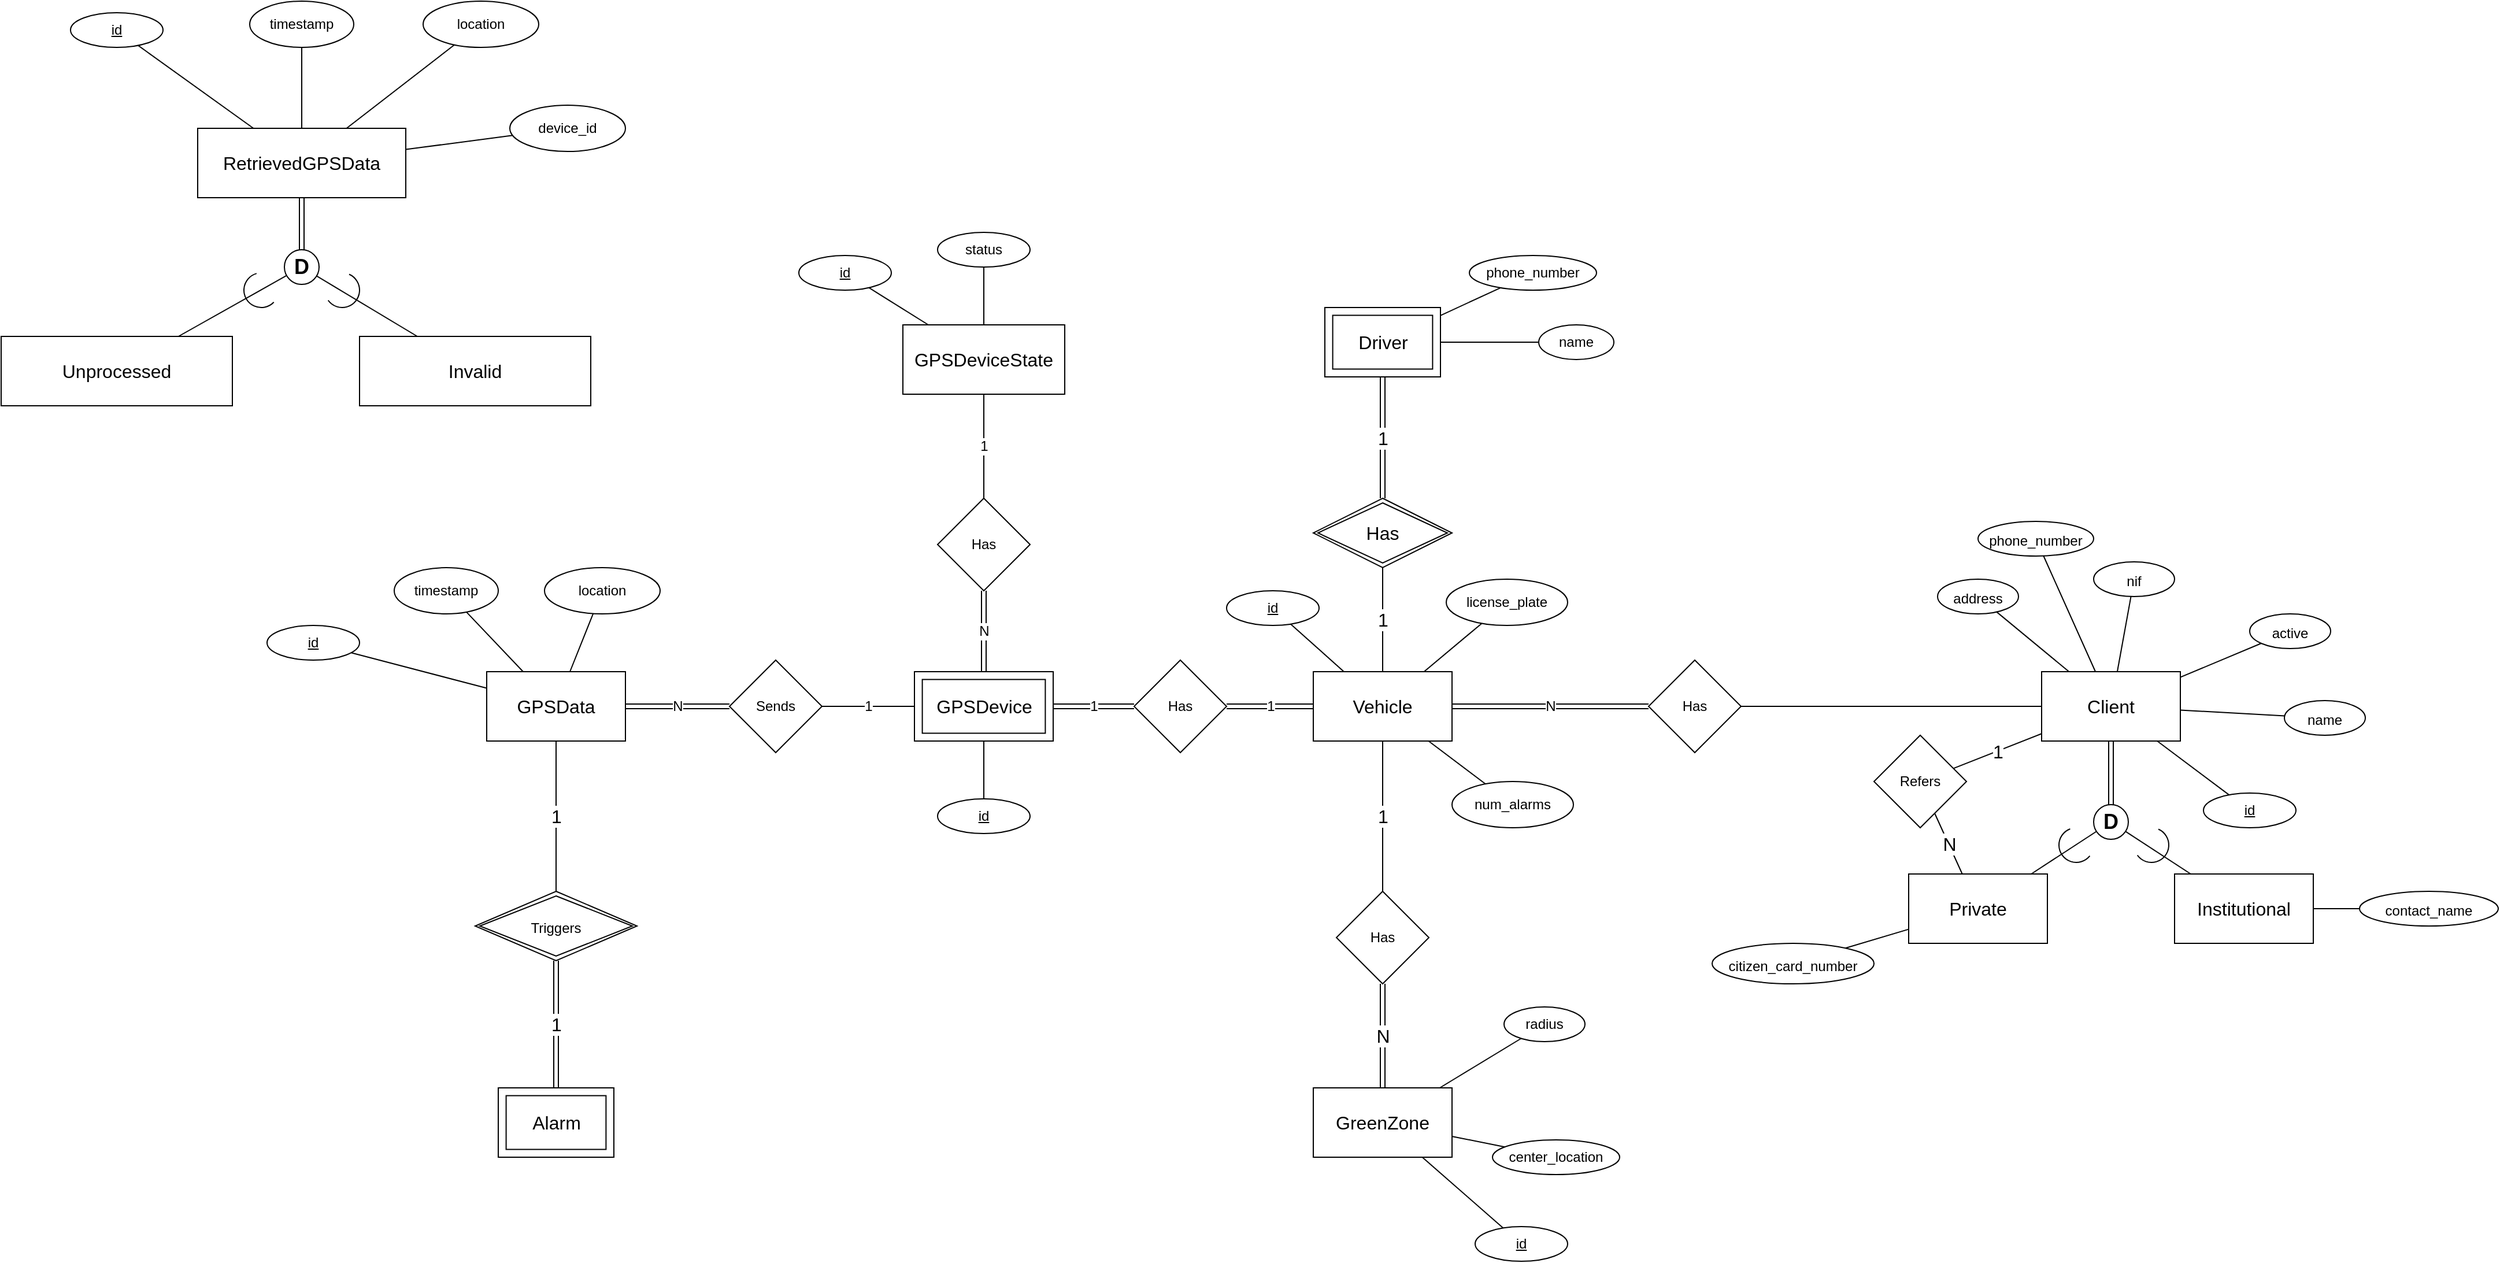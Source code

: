 <mxfile version="16.5.1" type="device"><diagram id="R2lEEEUBdFMjLlhIrx00" name="Page-1"><mxGraphModel dx="3174" dy="2265" grid="1" gridSize="10" guides="1" tooltips="1" connect="1" arrows="1" fold="1" page="1" pageScale="1" pageWidth="850" pageHeight="1100" math="0" shadow="0" extFonts="Permanent Marker^https://fonts.googleapis.com/css?family=Permanent+Marker"><root><mxCell id="0"/><mxCell id="1" parent="0"/><mxCell id="BMLWJn50_ecA1z8dzPmT-11" style="edgeStyle=none;shape=link;rounded=0;orthogonalLoop=1;jettySize=auto;html=1;fontSize=18;endArrow=none;endFill=0;" parent="1" target="BMLWJn50_ecA1z8dzPmT-5" edge="1" source="vpf754uIMIgk-DJF2axN-2"><mxGeometry relative="1" as="geometry"><mxPoint x="1055" y="95" as="sourcePoint"/></mxGeometry></mxCell><mxCell id="BMLWJn50_ecA1z8dzPmT-159" style="edgeStyle=none;rounded=0;orthogonalLoop=1;jettySize=auto;html=1;labelBackgroundColor=default;fontFamily=Helvetica;fontSize=16;fontColor=default;startArrow=none;startFill=0;endArrow=none;endFill=0;strokeColor=default;" parent="1" source="vpf754uIMIgk-DJF2axN-2" target="BMLWJn50_ecA1z8dzPmT-158" edge="1"><mxGeometry relative="1" as="geometry"/></mxCell><mxCell id="vpf754uIMIgk-DJF2axN-2" value="&lt;span style=&quot;font-size: 16px&quot;&gt;Client&lt;/span&gt;" style="rounded=0;whiteSpace=wrap;html=1;" parent="1" vertex="1"><mxGeometry x="995" y="40" width="120" height="60" as="geometry"/></mxCell><mxCell id="BMLWJn50_ecA1z8dzPmT-1" value="&lt;font style=&quot;font-size: 16px&quot;&gt;Institutional&lt;/font&gt;" style="rounded=0;whiteSpace=wrap;html=1;" parent="1" vertex="1"><mxGeometry x="1110" y="215" width="120" height="60" as="geometry"/></mxCell><mxCell id="BMLWJn50_ecA1z8dzPmT-2" value="&lt;font style=&quot;font-size: 16px&quot;&gt;Private&lt;/font&gt;" style="rounded=0;whiteSpace=wrap;html=1;" parent="1" vertex="1"><mxGeometry x="880" y="215" width="120" height="60" as="geometry"/></mxCell><mxCell id="BMLWJn50_ecA1z8dzPmT-7" style="rounded=0;orthogonalLoop=1;jettySize=auto;html=1;endArrow=none;endFill=0;" parent="1" source="BMLWJn50_ecA1z8dzPmT-5" target="BMLWJn50_ecA1z8dzPmT-1" edge="1"><mxGeometry relative="1" as="geometry"/></mxCell><mxCell id="BMLWJn50_ecA1z8dzPmT-8" style="edgeStyle=none;rounded=0;orthogonalLoop=1;jettySize=auto;html=1;fontSize=18;endArrow=none;endFill=0;" parent="1" target="BMLWJn50_ecA1z8dzPmT-2" edge="1"><mxGeometry relative="1" as="geometry"><mxPoint x="1055" y="170" as="sourcePoint"/></mxGeometry></mxCell><mxCell id="BMLWJn50_ecA1z8dzPmT-5" value="&lt;font style=&quot;font-size: 18px&quot;&gt;&lt;b&gt;D&lt;/b&gt;&lt;/font&gt;" style="ellipse;whiteSpace=wrap;html=1;" parent="1" vertex="1"><mxGeometry x="1040" y="155" width="30" height="30" as="geometry"/></mxCell><mxCell id="BMLWJn50_ecA1z8dzPmT-18" style="edgeStyle=none;rounded=0;orthogonalLoop=1;jettySize=auto;html=1;fontSize=18;endArrow=none;endFill=0;" parent="1" source="BMLWJn50_ecA1z8dzPmT-12" target="vpf754uIMIgk-DJF2axN-2" edge="1"><mxGeometry relative="1" as="geometry"/></mxCell><mxCell id="BMLWJn50_ecA1z8dzPmT-12" value="&lt;font style=&quot;font-size: 12px&quot;&gt;nif&lt;/font&gt;" style="ellipse;whiteSpace=wrap;html=1;fontSize=18;" parent="1" vertex="1"><mxGeometry x="1040" y="-55" width="70" height="30" as="geometry"/></mxCell><mxCell id="BMLWJn50_ecA1z8dzPmT-20" style="edgeStyle=none;rounded=0;orthogonalLoop=1;jettySize=auto;html=1;fontSize=18;endArrow=none;endFill=0;" parent="1" source="BMLWJn50_ecA1z8dzPmT-13" target="vpf754uIMIgk-DJF2axN-2" edge="1"><mxGeometry relative="1" as="geometry"/></mxCell><mxCell id="BMLWJn50_ecA1z8dzPmT-13" value="&lt;font style=&quot;font-size: 12px&quot;&gt;name&lt;/font&gt;" style="ellipse;whiteSpace=wrap;html=1;fontSize=18;" parent="1" vertex="1"><mxGeometry x="1205" y="65" width="70" height="30" as="geometry"/></mxCell><mxCell id="BMLWJn50_ecA1z8dzPmT-19" style="edgeStyle=none;rounded=0;orthogonalLoop=1;jettySize=auto;html=1;fontSize=18;endArrow=none;endFill=0;" parent="1" source="BMLWJn50_ecA1z8dzPmT-14" target="vpf754uIMIgk-DJF2axN-2" edge="1"><mxGeometry relative="1" as="geometry"/></mxCell><mxCell id="BMLWJn50_ecA1z8dzPmT-14" value="&lt;font style=&quot;font-size: 12px&quot;&gt;address&lt;/font&gt;" style="ellipse;whiteSpace=wrap;html=1;fontSize=18;" parent="1" vertex="1"><mxGeometry x="905" y="-40" width="70" height="30" as="geometry"/></mxCell><mxCell id="BMLWJn50_ecA1z8dzPmT-17" style="edgeStyle=none;rounded=0;orthogonalLoop=1;jettySize=auto;html=1;fontSize=18;endArrow=none;endFill=0;" parent="1" source="BMLWJn50_ecA1z8dzPmT-15" target="vpf754uIMIgk-DJF2axN-2" edge="1"><mxGeometry relative="1" as="geometry"/></mxCell><mxCell id="BMLWJn50_ecA1z8dzPmT-15" value="&lt;font style=&quot;font-size: 12px&quot;&gt;phone_number&lt;/font&gt;" style="ellipse;whiteSpace=wrap;html=1;fontSize=18;" parent="1" vertex="1"><mxGeometry x="940" y="-90" width="100" height="30" as="geometry"/></mxCell><mxCell id="BMLWJn50_ecA1z8dzPmT-23" style="edgeStyle=none;rounded=0;orthogonalLoop=1;jettySize=auto;html=1;fontSize=18;endArrow=none;endFill=0;" parent="1" source="BMLWJn50_ecA1z8dzPmT-22" target="BMLWJn50_ecA1z8dzPmT-1" edge="1"><mxGeometry relative="1" as="geometry"><mxPoint x="1200" y="395" as="sourcePoint"/></mxGeometry></mxCell><mxCell id="BMLWJn50_ecA1z8dzPmT-22" value="&lt;font style=&quot;font-size: 12px&quot;&gt;contact_name&lt;/font&gt;" style="ellipse;whiteSpace=wrap;html=1;fontSize=18;" parent="1" vertex="1"><mxGeometry x="1270" y="230" width="120" height="30" as="geometry"/></mxCell><mxCell id="BMLWJn50_ecA1z8dzPmT-25" style="edgeStyle=none;rounded=0;orthogonalLoop=1;jettySize=auto;html=1;fontSize=12;endArrow=none;endFill=0;" parent="1" source="BMLWJn50_ecA1z8dzPmT-24" target="BMLWJn50_ecA1z8dzPmT-2" edge="1"><mxGeometry relative="1" as="geometry"/></mxCell><mxCell id="BMLWJn50_ecA1z8dzPmT-24" value="&lt;font style=&quot;font-size: 12px&quot;&gt;citizen_card_number&lt;/font&gt;" style="ellipse;whiteSpace=wrap;html=1;fontSize=18;" parent="1" vertex="1"><mxGeometry x="710" y="275" width="140" height="35" as="geometry"/></mxCell><mxCell id="BMLWJn50_ecA1z8dzPmT-54" value="1" style="edgeStyle=none;rounded=0;orthogonalLoop=1;jettySize=auto;html=1;fontSize=12;endArrow=none;endFill=0;shape=link;" parent="1" source="BMLWJn50_ecA1z8dzPmT-26" target="BMLWJn50_ecA1z8dzPmT-53" edge="1"><mxGeometry relative="1" as="geometry"/></mxCell><mxCell id="BMLWJn50_ecA1z8dzPmT-60" value="" style="edgeStyle=none;rounded=0;orthogonalLoop=1;jettySize=auto;html=1;fontSize=16;endArrow=none;endFill=0;" parent="1" source="BMLWJn50_ecA1z8dzPmT-26" target="BMLWJn50_ecA1z8dzPmT-59" edge="1"><mxGeometry relative="1" as="geometry"/></mxCell><mxCell id="BMLWJn50_ecA1z8dzPmT-69" value="1" style="edgeStyle=none;rounded=0;orthogonalLoop=1;jettySize=auto;html=1;fontSize=16;endArrow=none;endFill=0;" parent="1" source="BMLWJn50_ecA1z8dzPmT-26" target="BMLWJn50_ecA1z8dzPmT-192" edge="1"><mxGeometry relative="1" as="geometry"><mxPoint x="425" y="-30" as="targetPoint"/></mxGeometry></mxCell><mxCell id="BMLWJn50_ecA1z8dzPmT-111" value="1" style="edgeStyle=none;rounded=0;orthogonalLoop=1;jettySize=auto;html=1;labelBackgroundColor=default;fontFamily=Helvetica;fontSize=16;fontColor=default;startArrow=none;startFill=0;endArrow=none;endFill=0;strokeColor=default;" parent="1" source="BMLWJn50_ecA1z8dzPmT-26" target="BMLWJn50_ecA1z8dzPmT-110" edge="1"><mxGeometry relative="1" as="geometry"/></mxCell><mxCell id="BMLWJn50_ecA1z8dzPmT-26" value="&lt;font style=&quot;font-size: 16px&quot;&gt;Vehicle&lt;/font&gt;" style="rounded=0;whiteSpace=wrap;html=1;" parent="1" vertex="1"><mxGeometry x="365" y="40" width="120" height="60" as="geometry"/></mxCell><mxCell id="BMLWJn50_ecA1z8dzPmT-47" value="1" style="edgeStyle=none;rounded=0;orthogonalLoop=1;jettySize=auto;html=1;fontSize=12;endArrow=none;endFill=0;" parent="1" source="vucZgftCCPHaB8sFAm8C-6" target="BMLWJn50_ecA1z8dzPmT-46" edge="1"><mxGeometry relative="1" as="geometry"><mxPoint x="20" y="70" as="sourcePoint"/></mxGeometry></mxCell><mxCell id="BMLWJn50_ecA1z8dzPmT-82" value="N" style="edgeStyle=none;rounded=0;orthogonalLoop=1;jettySize=auto;html=1;fontSize=12;startArrow=none;startFill=0;endArrow=none;endFill=0;shape=link;" parent="1" source="vucZgftCCPHaB8sFAm8C-6" target="BMLWJn50_ecA1z8dzPmT-81" edge="1"><mxGeometry relative="1" as="geometry"><mxPoint x="80" y="40" as="sourcePoint"/></mxGeometry></mxCell><mxCell id="BMLWJn50_ecA1z8dzPmT-57" value="N" style="edgeStyle=none;rounded=0;orthogonalLoop=1;jettySize=auto;html=1;fontSize=12;endArrow=none;endFill=0;shape=link;" parent="1" source="BMLWJn50_ecA1z8dzPmT-46" target="BMLWJn50_ecA1z8dzPmT-56" edge="1"><mxGeometry relative="1" as="geometry"/></mxCell><mxCell id="BMLWJn50_ecA1z8dzPmT-46" value="Sends" style="rhombus;whiteSpace=wrap;html=1;rounded=0;" parent="1" vertex="1"><mxGeometry x="-140" y="30" width="80" height="80" as="geometry"/></mxCell><mxCell id="BMLWJn50_ecA1z8dzPmT-51" value="N" style="edgeStyle=none;rounded=0;orthogonalLoop=1;jettySize=auto;html=1;fontSize=12;endArrow=none;endFill=0;shape=link;" parent="1" source="BMLWJn50_ecA1z8dzPmT-49" target="BMLWJn50_ecA1z8dzPmT-26" edge="1"><mxGeometry relative="1" as="geometry"><mxPoint x="795" y="80.0" as="targetPoint"/></mxGeometry></mxCell><mxCell id="vucZgftCCPHaB8sFAm8C-12" style="edgeStyle=orthogonalEdgeStyle;rounded=0;orthogonalLoop=1;jettySize=auto;html=1;endArrow=none;endFill=0;" edge="1" parent="1" source="BMLWJn50_ecA1z8dzPmT-49" target="vpf754uIMIgk-DJF2axN-2"><mxGeometry relative="1" as="geometry"><mxPoint x="730" y="130" as="sourcePoint"/></mxGeometry></mxCell><mxCell id="BMLWJn50_ecA1z8dzPmT-49" value="Has" style="rhombus;whiteSpace=wrap;html=1;rounded=0;" parent="1" vertex="1"><mxGeometry x="655" y="30" width="80" height="80" as="geometry"/></mxCell><mxCell id="BMLWJn50_ecA1z8dzPmT-55" value="1" style="edgeStyle=none;rounded=0;orthogonalLoop=1;jettySize=auto;html=1;fontSize=12;endArrow=none;endFill=0;shape=link;" parent="1" source="BMLWJn50_ecA1z8dzPmT-53" target="vucZgftCCPHaB8sFAm8C-6" edge="1"><mxGeometry relative="1" as="geometry"><mxPoint x="140" y="70" as="targetPoint"/></mxGeometry></mxCell><mxCell id="BMLWJn50_ecA1z8dzPmT-53" value="Has" style="rhombus;whiteSpace=wrap;html=1;rounded=0;" parent="1" vertex="1"><mxGeometry x="210" y="30" width="80" height="80" as="geometry"/></mxCell><mxCell id="BMLWJn50_ecA1z8dzPmT-102" value="" style="edgeStyle=none;shape=connector;rounded=0;orthogonalLoop=1;jettySize=auto;html=1;labelBackgroundColor=default;fontFamily=Helvetica;fontSize=16;fontColor=default;startArrow=none;startFill=0;endArrow=none;endFill=0;strokeColor=default;" parent="1" source="BMLWJn50_ecA1z8dzPmT-56" target="BMLWJn50_ecA1z8dzPmT-101" edge="1"><mxGeometry relative="1" as="geometry"/></mxCell><mxCell id="BMLWJn50_ecA1z8dzPmT-106" value="" style="edgeStyle=none;rounded=0;orthogonalLoop=1;jettySize=auto;html=1;labelBackgroundColor=default;fontFamily=Helvetica;fontSize=16;fontColor=default;startArrow=none;startFill=0;endArrow=none;endFill=0;strokeColor=default;" parent="1" source="BMLWJn50_ecA1z8dzPmT-56" target="BMLWJn50_ecA1z8dzPmT-105" edge="1"><mxGeometry relative="1" as="geometry"/></mxCell><mxCell id="BMLWJn50_ecA1z8dzPmT-126" value="1" style="edgeStyle=none;rounded=0;orthogonalLoop=1;jettySize=auto;html=1;labelBackgroundColor=default;fontFamily=Helvetica;fontSize=16;fontColor=default;startArrow=none;startFill=0;endArrow=none;endFill=0;strokeColor=default;" parent="1" source="BMLWJn50_ecA1z8dzPmT-56" target="BMLWJn50_ecA1z8dzPmT-191" edge="1"><mxGeometry relative="1" as="geometry"><mxPoint x="-290" y="225" as="targetPoint"/></mxGeometry></mxCell><mxCell id="BMLWJn50_ecA1z8dzPmT-56" value="&lt;font style=&quot;font-size: 16px&quot;&gt;GPSData&lt;/font&gt;" style="whiteSpace=wrap;html=1;rounded=0;" parent="1" vertex="1"><mxGeometry x="-350" y="40" width="120" height="60" as="geometry"/></mxCell><mxCell id="BMLWJn50_ecA1z8dzPmT-59" value="license_plate" style="ellipse;whiteSpace=wrap;html=1;rounded=0;" parent="1" vertex="1"><mxGeometry x="480" y="-40" width="105" height="40" as="geometry"/></mxCell><mxCell id="BMLWJn50_ecA1z8dzPmT-71" value="1" style="edgeStyle=none;rounded=0;orthogonalLoop=1;jettySize=auto;html=1;fontSize=16;endArrow=none;endFill=0;shape=link;" parent="1" source="BMLWJn50_ecA1z8dzPmT-192" target="BMLWJn50_ecA1z8dzPmT-163" edge="1"><mxGeometry relative="1" as="geometry"><mxPoint x="425" y="-110" as="sourcePoint"/><mxPoint x="425" y="-200" as="targetPoint"/></mxGeometry></mxCell><mxCell id="BMLWJn50_ecA1z8dzPmT-74" value="" style="edgeStyle=none;rounded=0;orthogonalLoop=1;jettySize=auto;html=1;fontSize=16;endArrow=none;endFill=0;" parent="1" source="BMLWJn50_ecA1z8dzPmT-163" target="BMLWJn50_ecA1z8dzPmT-73" edge="1"><mxGeometry relative="1" as="geometry"><mxPoint x="485" y="-230" as="sourcePoint"/></mxGeometry></mxCell><mxCell id="BMLWJn50_ecA1z8dzPmT-77" value="" style="edgeStyle=none;rounded=0;orthogonalLoop=1;jettySize=auto;html=1;fontSize=16;endArrow=none;endFill=0;" parent="1" source="BMLWJn50_ecA1z8dzPmT-163" target="BMLWJn50_ecA1z8dzPmT-76" edge="1"><mxGeometry relative="1" as="geometry"><mxPoint x="485" y="-250.625" as="sourcePoint"/></mxGeometry></mxCell><mxCell id="BMLWJn50_ecA1z8dzPmT-73" value="name" style="ellipse;whiteSpace=wrap;html=1;rounded=0;" parent="1" vertex="1"><mxGeometry x="560" y="-260" width="65" height="30" as="geometry"/></mxCell><mxCell id="BMLWJn50_ecA1z8dzPmT-76" value="phone_number" style="ellipse;whiteSpace=wrap;html=1;rounded=0;" parent="1" vertex="1"><mxGeometry x="500" y="-320" width="110" height="30" as="geometry"/></mxCell><mxCell id="BMLWJn50_ecA1z8dzPmT-84" value="1" style="edgeStyle=none;shape=connector;rounded=0;orthogonalLoop=1;jettySize=auto;html=1;labelBackgroundColor=default;fontFamily=Helvetica;fontSize=12;fontColor=default;startArrow=none;startFill=0;endArrow=none;endFill=0;strokeColor=default;" parent="1" source="BMLWJn50_ecA1z8dzPmT-81" target="BMLWJn50_ecA1z8dzPmT-83" edge="1"><mxGeometry relative="1" as="geometry"/></mxCell><mxCell id="BMLWJn50_ecA1z8dzPmT-81" value="Has" style="rhombus;whiteSpace=wrap;html=1;rounded=0;" parent="1" vertex="1"><mxGeometry x="40" y="-110" width="80" height="80" as="geometry"/></mxCell><mxCell id="BMLWJn50_ecA1z8dzPmT-86" value="" style="edgeStyle=none;shape=connector;rounded=0;orthogonalLoop=1;jettySize=auto;html=1;labelBackgroundColor=default;fontFamily=Helvetica;fontSize=16;fontColor=default;startArrow=none;startFill=0;endArrow=none;endFill=0;strokeColor=default;" parent="1" source="BMLWJn50_ecA1z8dzPmT-83" target="BMLWJn50_ecA1z8dzPmT-85" edge="1"><mxGeometry relative="1" as="geometry"/></mxCell><mxCell id="BMLWJn50_ecA1z8dzPmT-89" value="" style="edgeStyle=none;shape=connector;rounded=0;orthogonalLoop=1;jettySize=auto;html=1;labelBackgroundColor=default;fontFamily=Helvetica;fontSize=16;fontColor=default;startArrow=none;startFill=0;endArrow=none;endFill=0;strokeColor=default;" parent="1" source="BMLWJn50_ecA1z8dzPmT-83" target="BMLWJn50_ecA1z8dzPmT-88" edge="1"><mxGeometry relative="1" as="geometry"/></mxCell><mxCell id="BMLWJn50_ecA1z8dzPmT-83" value="&lt;font style=&quot;font-size: 16px&quot;&gt;GPSDeviceState&lt;/font&gt;" style="whiteSpace=wrap;html=1;rounded=0;" parent="1" vertex="1"><mxGeometry x="10" y="-260" width="140" height="60" as="geometry"/></mxCell><mxCell id="BMLWJn50_ecA1z8dzPmT-85" value="status" style="ellipse;whiteSpace=wrap;html=1;rounded=0;" parent="1" vertex="1"><mxGeometry x="40" y="-340" width="80" height="30" as="geometry"/></mxCell><mxCell id="BMLWJn50_ecA1z8dzPmT-88" value="&lt;u&gt;id&lt;/u&gt;" style="ellipse;whiteSpace=wrap;html=1;rounded=0;" parent="1" vertex="1"><mxGeometry x="-80" y="-320" width="80" height="30" as="geometry"/></mxCell><mxCell id="BMLWJn50_ecA1z8dzPmT-90" value="" style="edgeStyle=none;shape=connector;rounded=0;orthogonalLoop=1;jettySize=auto;html=1;labelBackgroundColor=default;fontFamily=Helvetica;fontSize=16;fontColor=default;startArrow=none;startFill=0;endArrow=none;endFill=0;strokeColor=default;" parent="1" source="vucZgftCCPHaB8sFAm8C-6" target="BMLWJn50_ecA1z8dzPmT-91" edge="1"><mxGeometry relative="1" as="geometry"><mxPoint x="80" y="100" as="sourcePoint"/></mxGeometry></mxCell><mxCell id="BMLWJn50_ecA1z8dzPmT-91" value="&lt;u&gt;id&lt;/u&gt;" style="ellipse;whiteSpace=wrap;html=1;rounded=0;" parent="1" vertex="1"><mxGeometry x="40" y="150" width="80" height="30" as="geometry"/></mxCell><mxCell id="BMLWJn50_ecA1z8dzPmT-92" value="" style="edgeStyle=none;shape=connector;rounded=0;orthogonalLoop=1;jettySize=auto;html=1;labelBackgroundColor=default;fontFamily=Helvetica;fontSize=16;fontColor=default;startArrow=none;startFill=0;endArrow=none;endFill=0;strokeColor=default;" parent="1" source="BMLWJn50_ecA1z8dzPmT-56" target="BMLWJn50_ecA1z8dzPmT-93" edge="1"><mxGeometry relative="1" as="geometry"><mxPoint x="-240" y="5" as="sourcePoint"/></mxGeometry></mxCell><mxCell id="BMLWJn50_ecA1z8dzPmT-93" value="&lt;u&gt;id&lt;/u&gt;" style="ellipse;whiteSpace=wrap;html=1;rounded=0;" parent="1" vertex="1"><mxGeometry x="-540" width="80" height="30" as="geometry"/></mxCell><mxCell id="BMLWJn50_ecA1z8dzPmT-96" value="" style="edgeStyle=none;shape=connector;rounded=0;orthogonalLoop=1;jettySize=auto;html=1;labelBackgroundColor=default;fontFamily=Helvetica;fontSize=16;fontColor=default;startArrow=none;startFill=0;endArrow=none;endFill=0;strokeColor=default;" parent="1" source="BMLWJn50_ecA1z8dzPmT-26" target="BMLWJn50_ecA1z8dzPmT-97" edge="1"><mxGeometry relative="1" as="geometry"><mxPoint x="490" y="5" as="sourcePoint"/></mxGeometry></mxCell><mxCell id="BMLWJn50_ecA1z8dzPmT-97" value="&lt;u&gt;id&lt;/u&gt;" style="ellipse;whiteSpace=wrap;html=1;rounded=0;" parent="1" vertex="1"><mxGeometry x="290" y="-30" width="80" height="30" as="geometry"/></mxCell><mxCell id="BMLWJn50_ecA1z8dzPmT-98" value="" style="edgeStyle=none;shape=connector;rounded=0;orthogonalLoop=1;jettySize=auto;html=1;labelBackgroundColor=default;fontFamily=Helvetica;fontSize=16;fontColor=default;startArrow=none;startFill=0;endArrow=none;endFill=0;strokeColor=default;" parent="1" source="vpf754uIMIgk-DJF2axN-2" target="BMLWJn50_ecA1z8dzPmT-99" edge="1"><mxGeometry relative="1" as="geometry"><mxPoint x="1095" y="25.703" as="sourcePoint"/><mxPoint x="1160.644" y="146.873" as="targetPoint"/></mxGeometry></mxCell><mxCell id="BMLWJn50_ecA1z8dzPmT-99" value="&lt;u&gt;id&lt;/u&gt;" style="ellipse;whiteSpace=wrap;html=1;rounded=0;" parent="1" vertex="1"><mxGeometry x="1135" y="145" width="80" height="30" as="geometry"/></mxCell><mxCell id="BMLWJn50_ecA1z8dzPmT-100" style="edgeStyle=none;shape=connector;rounded=0;orthogonalLoop=1;jettySize=auto;html=1;exitX=0.5;exitY=0;exitDx=0;exitDy=0;labelBackgroundColor=default;fontFamily=Helvetica;fontSize=16;fontColor=default;startArrow=none;startFill=0;endArrow=none;endFill=0;strokeColor=default;" parent="1" source="BMLWJn50_ecA1z8dzPmT-99" target="BMLWJn50_ecA1z8dzPmT-99" edge="1"><mxGeometry relative="1" as="geometry"/></mxCell><mxCell id="BMLWJn50_ecA1z8dzPmT-101" value="timestamp" style="ellipse;whiteSpace=wrap;html=1;rounded=0;" parent="1" vertex="1"><mxGeometry x="-430" y="-50" width="90" height="40" as="geometry"/></mxCell><mxCell id="BMLWJn50_ecA1z8dzPmT-105" value="location" style="ellipse;whiteSpace=wrap;html=1;rounded=0;" parent="1" vertex="1"><mxGeometry x="-300" y="-50" width="100" height="40" as="geometry"/></mxCell><mxCell id="BMLWJn50_ecA1z8dzPmT-113" value="N" style="edgeStyle=none;rounded=0;orthogonalLoop=1;jettySize=auto;html=1;labelBackgroundColor=default;fontFamily=Helvetica;fontSize=16;fontColor=default;startArrow=none;startFill=0;endArrow=none;endFill=0;strokeColor=default;shape=link;" parent="1" source="BMLWJn50_ecA1z8dzPmT-110" target="BMLWJn50_ecA1z8dzPmT-112" edge="1"><mxGeometry relative="1" as="geometry"/></mxCell><mxCell id="BMLWJn50_ecA1z8dzPmT-110" value="Has" style="rhombus;whiteSpace=wrap;html=1;rounded=0;" parent="1" vertex="1"><mxGeometry x="385" y="230" width="80" height="80" as="geometry"/></mxCell><mxCell id="BMLWJn50_ecA1z8dzPmT-120" value="" style="edgeStyle=none;rounded=0;orthogonalLoop=1;jettySize=auto;html=1;labelBackgroundColor=default;fontFamily=Helvetica;fontSize=16;fontColor=default;startArrow=none;startFill=0;endArrow=none;endFill=0;strokeColor=default;" parent="1" source="BMLWJn50_ecA1z8dzPmT-112" target="BMLWJn50_ecA1z8dzPmT-119" edge="1"><mxGeometry relative="1" as="geometry"/></mxCell><mxCell id="BMLWJn50_ecA1z8dzPmT-112" value="&lt;font style=&quot;font-size: 16px&quot;&gt;GreenZone&lt;/font&gt;" style="whiteSpace=wrap;html=1;rounded=0;" parent="1" vertex="1"><mxGeometry x="365" y="400" width="120" height="60" as="geometry"/></mxCell><mxCell id="BMLWJn50_ecA1z8dzPmT-114" value="" style="edgeStyle=none;shape=connector;rounded=0;orthogonalLoop=1;jettySize=auto;html=1;labelBackgroundColor=default;fontFamily=Helvetica;fontSize=16;fontColor=default;startArrow=none;startFill=0;endArrow=none;endFill=0;strokeColor=default;" parent="1" source="BMLWJn50_ecA1z8dzPmT-112" target="BMLWJn50_ecA1z8dzPmT-115" edge="1"><mxGeometry relative="1" as="geometry"><mxPoint x="411.471" y="370" as="sourcePoint"/></mxGeometry></mxCell><mxCell id="BMLWJn50_ecA1z8dzPmT-115" value="&lt;u&gt;id&lt;/u&gt;" style="ellipse;whiteSpace=wrap;html=1;rounded=0;" parent="1" vertex="1"><mxGeometry x="505" y="520" width="80" height="30" as="geometry"/></mxCell><mxCell id="BMLWJn50_ecA1z8dzPmT-118" style="edgeStyle=none;rounded=0;orthogonalLoop=1;jettySize=auto;html=1;labelBackgroundColor=default;fontFamily=Helvetica;fontSize=16;fontColor=default;startArrow=none;startFill=0;endArrow=none;endFill=0;strokeColor=default;" parent="1" source="BMLWJn50_ecA1z8dzPmT-116" target="BMLWJn50_ecA1z8dzPmT-112" edge="1"><mxGeometry relative="1" as="geometry"/></mxCell><mxCell id="BMLWJn50_ecA1z8dzPmT-116" value="center_location" style="ellipse;whiteSpace=wrap;html=1;rounded=0;" parent="1" vertex="1"><mxGeometry x="520" y="445" width="110" height="30" as="geometry"/></mxCell><mxCell id="BMLWJn50_ecA1z8dzPmT-119" value="radius" style="ellipse;whiteSpace=wrap;html=1;rounded=0;" parent="1" vertex="1"><mxGeometry x="530" y="330" width="70" height="30" as="geometry"/></mxCell><mxCell id="BMLWJn50_ecA1z8dzPmT-121" value="&lt;font style=&quot;font-size: 16px&quot;&gt;Unprocessed&lt;/font&gt;" style="whiteSpace=wrap;html=1;rounded=0;" parent="1" vertex="1"><mxGeometry x="-770" y="-250" width="200" height="60" as="geometry"/></mxCell><mxCell id="BMLWJn50_ecA1z8dzPmT-122" value="&lt;font style=&quot;font-size: 16px&quot;&gt;Invalid&lt;/font&gt;" style="whiteSpace=wrap;html=1;rounded=0;" parent="1" vertex="1"><mxGeometry x="-460" y="-250" width="200" height="60" as="geometry"/></mxCell><mxCell id="BMLWJn50_ecA1z8dzPmT-127" value="1" style="edgeStyle=none;rounded=0;orthogonalLoop=1;jettySize=auto;html=1;labelBackgroundColor=default;fontFamily=Helvetica;fontSize=16;fontColor=default;startArrow=none;startFill=0;endArrow=none;endFill=0;strokeColor=default;shape=link;" parent="1" source="BMLWJn50_ecA1z8dzPmT-191" target="BMLWJn50_ecA1z8dzPmT-188" edge="1"><mxGeometry relative="1" as="geometry"><mxPoint x="-290" y="305" as="sourcePoint"/><mxPoint x="-290" y="445" as="targetPoint"/><Array as="points"/></mxGeometry></mxCell><mxCell id="BMLWJn50_ecA1z8dzPmT-131" style="edgeStyle=none;rounded=0;orthogonalLoop=1;jettySize=auto;html=1;labelBackgroundColor=default;fontFamily=Helvetica;fontSize=16;fontColor=default;startArrow=none;startFill=0;endArrow=none;endFill=0;strokeColor=default;shape=link;" parent="1" source="BMLWJn50_ecA1z8dzPmT-128" target="BMLWJn50_ecA1z8dzPmT-130" edge="1"><mxGeometry relative="1" as="geometry"/></mxCell><mxCell id="BMLWJn50_ecA1z8dzPmT-128" value="&lt;font style=&quot;font-size: 16px&quot;&gt;RetrievedGPSData&lt;/font&gt;" style="whiteSpace=wrap;html=1;rounded=0;" parent="1" vertex="1"><mxGeometry x="-600" y="-430" width="180" height="60" as="geometry"/></mxCell><mxCell id="BMLWJn50_ecA1z8dzPmT-132" style="edgeStyle=none;rounded=0;orthogonalLoop=1;jettySize=auto;html=1;labelBackgroundColor=default;fontFamily=Helvetica;fontSize=16;fontColor=default;startArrow=none;startFill=0;endArrow=none;endFill=0;strokeColor=default;" parent="1" source="BMLWJn50_ecA1z8dzPmT-130" target="BMLWJn50_ecA1z8dzPmT-122" edge="1"><mxGeometry relative="1" as="geometry"/></mxCell><mxCell id="BMLWJn50_ecA1z8dzPmT-133" style="edgeStyle=none;rounded=0;orthogonalLoop=1;jettySize=auto;html=1;labelBackgroundColor=default;fontFamily=Helvetica;fontSize=16;fontColor=default;startArrow=none;startFill=0;endArrow=none;endFill=0;strokeColor=default;" parent="1" source="BMLWJn50_ecA1z8dzPmT-130" target="BMLWJn50_ecA1z8dzPmT-121" edge="1"><mxGeometry relative="1" as="geometry"/></mxCell><mxCell id="BMLWJn50_ecA1z8dzPmT-130" value="&lt;font style=&quot;font-size: 18px&quot;&gt;&lt;b&gt;D&lt;/b&gt;&lt;/font&gt;" style="ellipse;whiteSpace=wrap;html=1;" parent="1" vertex="1"><mxGeometry x="-525" y="-325" width="30" height="30" as="geometry"/></mxCell><mxCell id="BMLWJn50_ecA1z8dzPmT-139" style="edgeStyle=none;rounded=0;orthogonalLoop=1;jettySize=auto;html=1;labelBackgroundColor=default;fontFamily=Helvetica;fontSize=16;fontColor=default;startArrow=none;startFill=0;endArrow=none;endFill=0;strokeColor=default;" parent="1" source="BMLWJn50_ecA1z8dzPmT-136" target="BMLWJn50_ecA1z8dzPmT-128" edge="1"><mxGeometry relative="1" as="geometry"/></mxCell><mxCell id="BMLWJn50_ecA1z8dzPmT-136" value="&lt;u&gt;id&lt;/u&gt;" style="ellipse;whiteSpace=wrap;html=1;rounded=0;" parent="1" vertex="1"><mxGeometry x="-710" y="-530" width="80" height="30" as="geometry"/></mxCell><mxCell id="BMLWJn50_ecA1z8dzPmT-140" style="edgeStyle=none;rounded=0;orthogonalLoop=1;jettySize=auto;html=1;labelBackgroundColor=default;fontFamily=Helvetica;fontSize=16;fontColor=default;startArrow=none;startFill=0;endArrow=none;endFill=0;strokeColor=default;" parent="1" source="BMLWJn50_ecA1z8dzPmT-137" target="BMLWJn50_ecA1z8dzPmT-128" edge="1"><mxGeometry relative="1" as="geometry"/></mxCell><mxCell id="BMLWJn50_ecA1z8dzPmT-137" value="timestamp" style="ellipse;whiteSpace=wrap;html=1;rounded=0;" parent="1" vertex="1"><mxGeometry x="-555" y="-540" width="90" height="40" as="geometry"/></mxCell><mxCell id="BMLWJn50_ecA1z8dzPmT-141" style="edgeStyle=none;rounded=0;orthogonalLoop=1;jettySize=auto;html=1;labelBackgroundColor=default;fontFamily=Helvetica;fontSize=16;fontColor=default;startArrow=none;startFill=0;endArrow=none;endFill=0;strokeColor=default;" parent="1" source="BMLWJn50_ecA1z8dzPmT-138" target="BMLWJn50_ecA1z8dzPmT-128" edge="1"><mxGeometry relative="1" as="geometry"/></mxCell><mxCell id="BMLWJn50_ecA1z8dzPmT-138" value="location" style="ellipse;whiteSpace=wrap;html=1;rounded=0;" parent="1" vertex="1"><mxGeometry x="-405" y="-540" width="100" height="40" as="geometry"/></mxCell><mxCell id="BMLWJn50_ecA1z8dzPmT-143" style="edgeStyle=none;rounded=0;orthogonalLoop=1;jettySize=auto;html=1;labelBackgroundColor=default;fontFamily=Helvetica;fontSize=16;fontColor=default;startArrow=none;startFill=0;endArrow=none;endFill=0;strokeColor=default;" parent="1" source="BMLWJn50_ecA1z8dzPmT-142" target="BMLWJn50_ecA1z8dzPmT-128" edge="1"><mxGeometry relative="1" as="geometry"/></mxCell><mxCell id="BMLWJn50_ecA1z8dzPmT-142" value="device_id" style="ellipse;whiteSpace=wrap;html=1;rounded=0;" parent="1" vertex="1"><mxGeometry x="-330" y="-450" width="100" height="40" as="geometry"/></mxCell><mxCell id="BMLWJn50_ecA1z8dzPmT-158" value="&lt;font style=&quot;font-size: 12px&quot;&gt;active&lt;/font&gt;" style="ellipse;whiteSpace=wrap;html=1;fontSize=18;" parent="1" vertex="1"><mxGeometry x="1175" y="-10" width="70" height="30" as="geometry"/></mxCell><mxCell id="BMLWJn50_ecA1z8dzPmT-162" style="edgeStyle=none;rounded=0;orthogonalLoop=1;jettySize=auto;html=1;labelBackgroundColor=default;fontFamily=Helvetica;fontSize=16;fontColor=default;startArrow=none;startFill=0;endArrow=none;endFill=0;strokeColor=default;" parent="1" source="BMLWJn50_ecA1z8dzPmT-161" target="BMLWJn50_ecA1z8dzPmT-26" edge="1"><mxGeometry relative="1" as="geometry"><mxPoint x="843.214" y="80.0" as="targetPoint"/></mxGeometry></mxCell><mxCell id="BMLWJn50_ecA1z8dzPmT-161" value="num_alarms" style="ellipse;whiteSpace=wrap;html=1;rounded=0;" parent="1" vertex="1"><mxGeometry x="485" y="135" width="105" height="40" as="geometry"/></mxCell><mxCell id="BMLWJn50_ecA1z8dzPmT-163" value="Driver" style="verticalLabelPosition=middle;verticalAlign=middle;html=1;shape=mxgraph.basic.frame;dx=6.8;fontFamily=Helvetica;fontSize=16;fontColor=default;labelPosition=center;align=center;" parent="1" vertex="1"><mxGeometry x="375" y="-275" width="100" height="60" as="geometry"/></mxCell><mxCell id="BMLWJn50_ecA1z8dzPmT-171" value="1" style="edgeStyle=none;rounded=0;orthogonalLoop=1;jettySize=auto;html=1;labelBackgroundColor=default;fontFamily=Helvetica;fontSize=16;fontColor=default;startArrow=none;startFill=0;endArrow=none;endFill=0;strokeColor=default;" parent="1" source="vpf754uIMIgk-DJF2axN-2" target="BMLWJn50_ecA1z8dzPmT-173" edge="1"><mxGeometry relative="1" as="geometry"><mxPoint x="730" y="355" as="sourcePoint"/></mxGeometry></mxCell><mxCell id="BMLWJn50_ecA1z8dzPmT-172" value="N" style="edgeStyle=none;rounded=0;orthogonalLoop=1;jettySize=auto;html=1;labelBackgroundColor=default;fontFamily=Helvetica;fontSize=16;fontColor=default;startArrow=none;startFill=0;endArrow=none;endFill=0;strokeColor=default;" parent="1" source="BMLWJn50_ecA1z8dzPmT-173" target="BMLWJn50_ecA1z8dzPmT-2" edge="1"><mxGeometry relative="1" as="geometry"><mxPoint x="925.5" y="355" as="targetPoint"/></mxGeometry></mxCell><mxCell id="BMLWJn50_ecA1z8dzPmT-173" value="Refers" style="rhombus;whiteSpace=wrap;html=1;rounded=0;" parent="1" vertex="1"><mxGeometry x="850" y="95" width="80" height="80" as="geometry"/></mxCell><mxCell id="BMLWJn50_ecA1z8dzPmT-177" value="" style="verticalLabelPosition=bottom;verticalAlign=top;html=1;shape=mxgraph.basic.arc;startAngle=0.399;endAngle=0.984;fontFamily=Helvetica;fontSize=16;fontColor=default;rotation=-15;" parent="1" vertex="1"><mxGeometry x="1010" y="175" width="30" height="30" as="geometry"/></mxCell><mxCell id="BMLWJn50_ecA1z8dzPmT-178" value="" style="verticalLabelPosition=bottom;verticalAlign=top;html=1;shape=mxgraph.basic.arc;startAngle=0.399;endAngle=0.984;fontFamily=Helvetica;fontSize=16;fontColor=default;rotation=-120;" parent="1" vertex="1"><mxGeometry x="1075" y="175" width="30" height="30" as="geometry"/></mxCell><mxCell id="BMLWJn50_ecA1z8dzPmT-179" value="" style="verticalLabelPosition=bottom;verticalAlign=top;html=1;shape=mxgraph.basic.arc;startAngle=0.399;endAngle=0.984;fontFamily=Helvetica;fontSize=16;fontColor=default;rotation=-10;" parent="1" vertex="1"><mxGeometry x="-560" y="-305" width="30" height="30" as="geometry"/></mxCell><mxCell id="BMLWJn50_ecA1z8dzPmT-180" value="" style="verticalLabelPosition=bottom;verticalAlign=top;html=1;shape=mxgraph.basic.arc;startAngle=0.399;endAngle=0.984;fontFamily=Helvetica;fontSize=16;fontColor=default;rotation=-120;" parent="1" vertex="1"><mxGeometry x="-490" y="-305" width="30" height="30" as="geometry"/></mxCell><mxCell id="BMLWJn50_ecA1z8dzPmT-188" value="Alarm" style="verticalLabelPosition=middle;verticalAlign=middle;html=1;shape=mxgraph.basic.frame;dx=6.8;fontFamily=Helvetica;fontSize=16;fontColor=default;labelPosition=center;align=center;" parent="1" vertex="1"><mxGeometry x="-340" y="400" width="100" height="60" as="geometry"/></mxCell><mxCell id="BMLWJn50_ecA1z8dzPmT-191" value="&lt;font style=&quot;font-size: 12px&quot;&gt;Triggers&lt;/font&gt;" style="shape=rhombus;double=1;perimeter=rhombusPerimeter;whiteSpace=wrap;html=1;align=center;rounded=0;fontFamily=Helvetica;fontSize=16;fontColor=default;strokeColor=default;" parent="1" vertex="1"><mxGeometry x="-360" y="230" width="140" height="60" as="geometry"/></mxCell><mxCell id="BMLWJn50_ecA1z8dzPmT-192" value="Has" style="shape=rhombus;double=1;perimeter=rhombusPerimeter;whiteSpace=wrap;html=1;align=center;rounded=0;fontFamily=Helvetica;fontSize=16;fontColor=default;strokeColor=default;" parent="1" vertex="1"><mxGeometry x="365" y="-110" width="120" height="60" as="geometry"/></mxCell><mxCell id="vucZgftCCPHaB8sFAm8C-6" value="GPSDevice" style="verticalLabelPosition=middle;verticalAlign=middle;html=1;shape=mxgraph.basic.frame;dx=6.8;fontFamily=Helvetica;fontSize=16;fontColor=default;labelPosition=center;align=center;" vertex="1" parent="1"><mxGeometry x="20" y="40" width="120" height="60" as="geometry"/></mxCell></root></mxGraphModel></diagram></mxfile>
